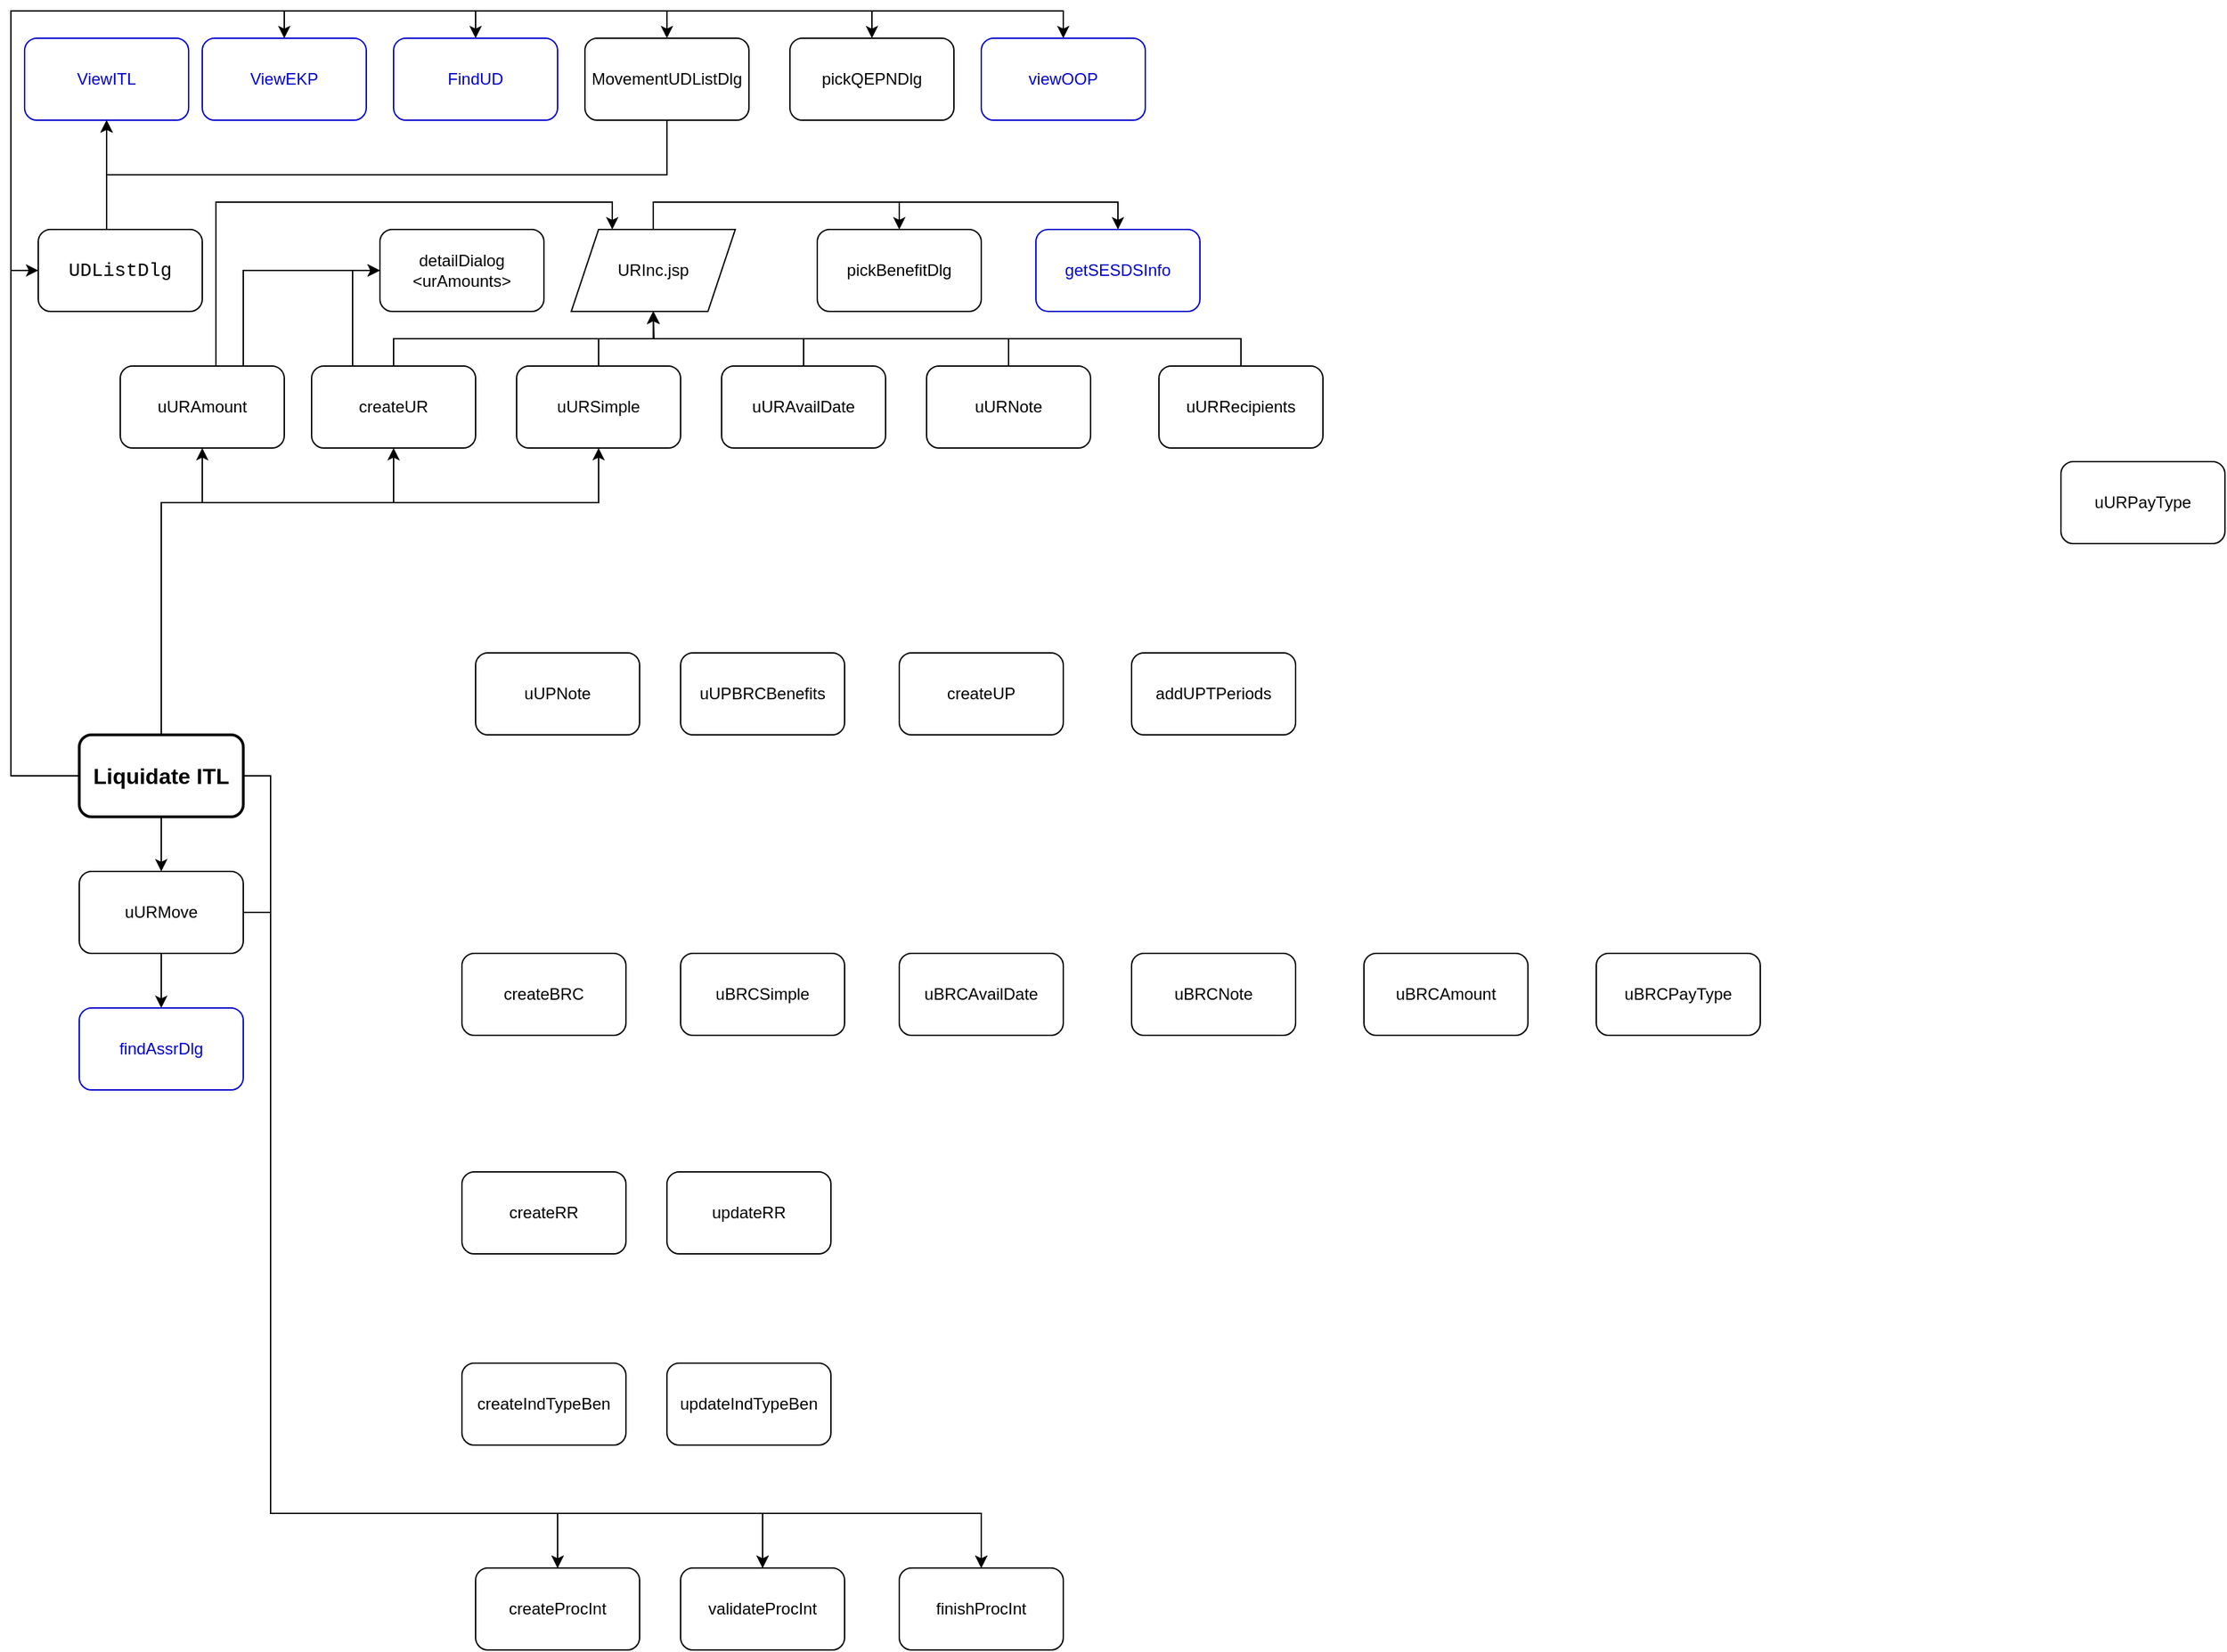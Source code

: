 <mxfile version="20.7.4" type="github">
  <diagram name="Page-1" id="ff44883e-f642-bcb2-894b-16b3d25a3f0b">
    <mxGraphModel dx="1687" dy="899" grid="1" gridSize="10" guides="1" tooltips="1" connect="1" arrows="1" fold="1" page="1" pageScale="1.5" pageWidth="1169" pageHeight="827" background="none" math="0" shadow="0">
      <root>
        <mxCell id="0" style=";html=1;" />
        <mxCell id="1" style=";html=1;" parent="0" />
        <mxCell id="CPEBWeiOF8M4rC8Qsgtd-8" style="edgeStyle=orthogonalEdgeStyle;rounded=0;orthogonalLoop=1;jettySize=auto;html=1;exitX=0;exitY=0.5;exitDx=0;exitDy=0;entryX=1;entryY=0.5;entryDx=0;entryDy=0;fontColor=#000000;" edge="1" parent="1" source="CPEBWeiOF8M4rC8Qsgtd-1" target="CPEBWeiOF8M4rC8Qsgtd-2">
          <mxGeometry relative="1" as="geometry">
            <Array as="points">
              <mxPoint x="10" y="580" />
              <mxPoint x="10" y="210" />
            </Array>
          </mxGeometry>
        </mxCell>
        <mxCell id="CPEBWeiOF8M4rC8Qsgtd-46" style="edgeStyle=orthogonalEdgeStyle;rounded=0;orthogonalLoop=1;jettySize=auto;html=1;entryX=0.5;entryY=0;entryDx=0;entryDy=0;fontColor=#000000;" edge="1" parent="1" source="CPEBWeiOF8M4rC8Qsgtd-1" target="CPEBWeiOF8M4rC8Qsgtd-6">
          <mxGeometry relative="1" as="geometry">
            <Array as="points">
              <mxPoint x="10" y="580" />
              <mxPoint x="10" y="20" />
              <mxPoint x="210" y="20" />
            </Array>
          </mxGeometry>
        </mxCell>
        <mxCell id="CPEBWeiOF8M4rC8Qsgtd-47" style="edgeStyle=orthogonalEdgeStyle;rounded=0;orthogonalLoop=1;jettySize=auto;html=1;entryX=0.5;entryY=0;entryDx=0;entryDy=0;fontColor=#000000;exitX=0;exitY=0.5;exitDx=0;exitDy=0;" edge="1" parent="1" source="CPEBWeiOF8M4rC8Qsgtd-1" target="CPEBWeiOF8M4rC8Qsgtd-4">
          <mxGeometry relative="1" as="geometry">
            <Array as="points">
              <mxPoint x="10" y="580" />
              <mxPoint x="10" y="20" />
              <mxPoint x="350" y="20" />
            </Array>
          </mxGeometry>
        </mxCell>
        <mxCell id="CPEBWeiOF8M4rC8Qsgtd-53" style="edgeStyle=orthogonalEdgeStyle;rounded=0;orthogonalLoop=1;jettySize=auto;html=1;entryX=0.5;entryY=0;entryDx=0;entryDy=0;fontColor=#000000;" edge="1" parent="1" source="CPEBWeiOF8M4rC8Qsgtd-1" target="CPEBWeiOF8M4rC8Qsgtd-5">
          <mxGeometry relative="1" as="geometry">
            <Array as="points">
              <mxPoint x="10" y="580" />
              <mxPoint x="10" y="20" />
              <mxPoint x="490" y="20" />
            </Array>
          </mxGeometry>
        </mxCell>
        <mxCell id="CPEBWeiOF8M4rC8Qsgtd-54" style="edgeStyle=orthogonalEdgeStyle;rounded=0;orthogonalLoop=1;jettySize=auto;html=1;entryX=0.5;entryY=0;entryDx=0;entryDy=0;fontColor=#000000;" edge="1" parent="1" source="CPEBWeiOF8M4rC8Qsgtd-1" target="CPEBWeiOF8M4rC8Qsgtd-11">
          <mxGeometry relative="1" as="geometry">
            <Array as="points">
              <mxPoint x="10" y="580" />
              <mxPoint x="10" y="20" />
              <mxPoint x="640" y="20" />
            </Array>
          </mxGeometry>
        </mxCell>
        <mxCell id="CPEBWeiOF8M4rC8Qsgtd-55" style="edgeStyle=orthogonalEdgeStyle;rounded=0;orthogonalLoop=1;jettySize=auto;html=1;entryX=0.5;entryY=0;entryDx=0;entryDy=0;fontColor=#0000CC;" edge="1" parent="1" source="CPEBWeiOF8M4rC8Qsgtd-1" target="CPEBWeiOF8M4rC8Qsgtd-13">
          <mxGeometry relative="1" as="geometry">
            <Array as="points">
              <mxPoint x="10" y="580" />
              <mxPoint x="10" y="20" />
              <mxPoint x="780" y="20" />
            </Array>
          </mxGeometry>
        </mxCell>
        <mxCell id="CPEBWeiOF8M4rC8Qsgtd-65" style="edgeStyle=orthogonalEdgeStyle;rounded=0;orthogonalLoop=1;jettySize=auto;html=1;entryX=0.5;entryY=1;entryDx=0;entryDy=0;fontColor=#0000CC;" edge="1" parent="1" source="CPEBWeiOF8M4rC8Qsgtd-1" target="CPEBWeiOF8M4rC8Qsgtd-14">
          <mxGeometry relative="1" as="geometry">
            <Array as="points">
              <mxPoint x="120" y="380" />
              <mxPoint x="290" y="380" />
            </Array>
          </mxGeometry>
        </mxCell>
        <mxCell id="CPEBWeiOF8M4rC8Qsgtd-66" style="edgeStyle=orthogonalEdgeStyle;rounded=0;orthogonalLoop=1;jettySize=auto;html=1;entryX=0.5;entryY=1;entryDx=0;entryDy=0;fontColor=#0000CC;" edge="1" parent="1" source="CPEBWeiOF8M4rC8Qsgtd-1" target="CPEBWeiOF8M4rC8Qsgtd-20">
          <mxGeometry relative="1" as="geometry">
            <Array as="points">
              <mxPoint x="120" y="380" />
              <mxPoint x="440" y="380" />
            </Array>
          </mxGeometry>
        </mxCell>
        <mxCell id="CPEBWeiOF8M4rC8Qsgtd-74" style="edgeStyle=orthogonalEdgeStyle;rounded=0;orthogonalLoop=1;jettySize=auto;html=1;fontColor=#0000CC;" edge="1" parent="1" source="CPEBWeiOF8M4rC8Qsgtd-1" target="CPEBWeiOF8M4rC8Qsgtd-23">
          <mxGeometry relative="1" as="geometry" />
        </mxCell>
        <mxCell id="CPEBWeiOF8M4rC8Qsgtd-79" style="edgeStyle=orthogonalEdgeStyle;rounded=0;orthogonalLoop=1;jettySize=auto;html=1;entryX=0.5;entryY=0;entryDx=0;entryDy=0;fontColor=#0000CC;" edge="1" parent="1" source="CPEBWeiOF8M4rC8Qsgtd-1" target="CPEBWeiOF8M4rC8Qsgtd-36">
          <mxGeometry relative="1" as="geometry">
            <Array as="points">
              <mxPoint x="200" y="580" />
              <mxPoint x="200" y="1120" />
              <mxPoint x="410" y="1120" />
            </Array>
          </mxGeometry>
        </mxCell>
        <mxCell id="CPEBWeiOF8M4rC8Qsgtd-80" style="edgeStyle=orthogonalEdgeStyle;rounded=0;orthogonalLoop=1;jettySize=auto;html=1;entryX=0.5;entryY=0;entryDx=0;entryDy=0;fontColor=#0000CC;" edge="1" parent="1" source="CPEBWeiOF8M4rC8Qsgtd-1" target="CPEBWeiOF8M4rC8Qsgtd-37">
          <mxGeometry relative="1" as="geometry">
            <Array as="points">
              <mxPoint x="200" y="580" />
              <mxPoint x="200" y="1120" />
              <mxPoint x="560" y="1120" />
            </Array>
          </mxGeometry>
        </mxCell>
        <mxCell id="CPEBWeiOF8M4rC8Qsgtd-81" style="edgeStyle=orthogonalEdgeStyle;rounded=0;orthogonalLoop=1;jettySize=auto;html=1;entryX=0.5;entryY=0;entryDx=0;entryDy=0;fontColor=#0000CC;" edge="1" parent="1" source="CPEBWeiOF8M4rC8Qsgtd-1" target="CPEBWeiOF8M4rC8Qsgtd-38">
          <mxGeometry relative="1" as="geometry">
            <Array as="points">
              <mxPoint x="200" y="580" />
              <mxPoint x="200" y="1120" />
              <mxPoint x="720" y="1120" />
            </Array>
          </mxGeometry>
        </mxCell>
        <mxCell id="CPEBWeiOF8M4rC8Qsgtd-82" style="edgeStyle=orthogonalEdgeStyle;rounded=0;orthogonalLoop=1;jettySize=auto;html=1;entryX=0.5;entryY=1;entryDx=0;entryDy=0;fontSize=16;fontColor=#0000CC;" edge="1" parent="1" source="CPEBWeiOF8M4rC8Qsgtd-1" target="CPEBWeiOF8M4rC8Qsgtd-24">
          <mxGeometry relative="1" as="geometry">
            <Array as="points">
              <mxPoint x="120" y="380" />
              <mxPoint x="150" y="380" />
            </Array>
          </mxGeometry>
        </mxCell>
        <mxCell id="CPEBWeiOF8M4rC8Qsgtd-1" value="Liquidate ITL" style="rounded=1;whiteSpace=wrap;html=1;fontStyle=1;fontSize=16;strokeWidth=2;" vertex="1" parent="1">
          <mxGeometry x="60" y="550" width="120" height="60" as="geometry" />
        </mxCell>
        <mxCell id="CPEBWeiOF8M4rC8Qsgtd-51" style="edgeStyle=orthogonalEdgeStyle;rounded=0;orthogonalLoop=1;jettySize=auto;html=1;entryX=0.5;entryY=1;entryDx=0;entryDy=0;fontColor=#000000;" edge="1" parent="1" source="CPEBWeiOF8M4rC8Qsgtd-2" target="CPEBWeiOF8M4rC8Qsgtd-39">
          <mxGeometry relative="1" as="geometry">
            <Array as="points">
              <mxPoint x="80" y="160" />
              <mxPoint x="80" y="160" />
            </Array>
          </mxGeometry>
        </mxCell>
        <mxCell id="CPEBWeiOF8M4rC8Qsgtd-2" value="&lt;font face=&quot;Consolas, Courier New, monospace&quot;&gt;&lt;span style=&quot;font-size: 14px;&quot;&gt;UDListDlg&lt;/span&gt;&lt;/font&gt;" style="rounded=1;whiteSpace=wrap;html=1;direction=west;" vertex="1" parent="1">
          <mxGeometry x="30" y="180" width="120" height="60" as="geometry" />
        </mxCell>
        <mxCell id="CPEBWeiOF8M4rC8Qsgtd-4" value="FindUD" style="rounded=1;whiteSpace=wrap;html=1;fontColor=#0000CC;strokeColor=#0000CC;" vertex="1" parent="1">
          <mxGeometry x="290" y="40" width="120" height="60" as="geometry" />
        </mxCell>
        <mxCell id="CPEBWeiOF8M4rC8Qsgtd-52" style="edgeStyle=orthogonalEdgeStyle;rounded=0;orthogonalLoop=1;jettySize=auto;html=1;fontColor=#000000;" edge="1" parent="1" source="CPEBWeiOF8M4rC8Qsgtd-5">
          <mxGeometry relative="1" as="geometry">
            <mxPoint x="80" y="100" as="targetPoint" />
            <Array as="points">
              <mxPoint x="490" y="140" />
              <mxPoint x="80" y="140" />
            </Array>
          </mxGeometry>
        </mxCell>
        <mxCell id="CPEBWeiOF8M4rC8Qsgtd-5" value="MovementUDListDlg" style="rounded=1;whiteSpace=wrap;html=1;fontColor=#000000;" vertex="1" parent="1">
          <mxGeometry x="430" y="40" width="120" height="60" as="geometry" />
        </mxCell>
        <mxCell id="CPEBWeiOF8M4rC8Qsgtd-6" value="ViewEKP" style="rounded=1;whiteSpace=wrap;html=1;fontColor=#0000CC;strokeColor=#0000CC;" vertex="1" parent="1">
          <mxGeometry x="150" y="40" width="120" height="60" as="geometry" />
        </mxCell>
        <mxCell id="CPEBWeiOF8M4rC8Qsgtd-11" value="pickQEPNDlg" style="rounded=1;whiteSpace=wrap;html=1;fontColor=#000000;" vertex="1" parent="1">
          <mxGeometry x="580" y="40" width="120" height="60" as="geometry" />
        </mxCell>
        <mxCell id="CPEBWeiOF8M4rC8Qsgtd-13" value="viewOOP" style="rounded=1;whiteSpace=wrap;html=1;fontColor=#0000CC;strokeColor=#0000CC;" vertex="1" parent="1">
          <mxGeometry x="720" y="40" width="120" height="60" as="geometry" />
        </mxCell>
        <mxCell id="CPEBWeiOF8M4rC8Qsgtd-60" style="edgeStyle=orthogonalEdgeStyle;rounded=0;orthogonalLoop=1;jettySize=auto;html=1;exitX=0.5;exitY=0;exitDx=0;exitDy=0;entryX=0.5;entryY=1;entryDx=0;entryDy=0;fontColor=#000000;" edge="1" parent="1" source="CPEBWeiOF8M4rC8Qsgtd-14" target="CPEBWeiOF8M4rC8Qsgtd-58">
          <mxGeometry relative="1" as="geometry" />
        </mxCell>
        <mxCell id="CPEBWeiOF8M4rC8Qsgtd-87" style="edgeStyle=orthogonalEdgeStyle;rounded=0;orthogonalLoop=1;jettySize=auto;html=1;exitX=0.25;exitY=0;exitDx=0;exitDy=0;entryX=0;entryY=0.5;entryDx=0;entryDy=0;fontSize=16;fontColor=#0000CC;" edge="1" parent="1" source="CPEBWeiOF8M4rC8Qsgtd-14" target="CPEBWeiOF8M4rC8Qsgtd-57">
          <mxGeometry relative="1" as="geometry" />
        </mxCell>
        <mxCell id="CPEBWeiOF8M4rC8Qsgtd-14" value="createUR" style="rounded=1;whiteSpace=wrap;html=1;fontColor=#000000;" vertex="1" parent="1">
          <mxGeometry x="230" y="280" width="120" height="60" as="geometry" />
        </mxCell>
        <mxCell id="CPEBWeiOF8M4rC8Qsgtd-15" value="createBRC" style="rounded=1;whiteSpace=wrap;html=1;fontColor=#000000;" vertex="1" parent="1">
          <mxGeometry x="340" y="710" width="120" height="60" as="geometry" />
        </mxCell>
        <mxCell id="CPEBWeiOF8M4rC8Qsgtd-16" value="createRR" style="rounded=1;whiteSpace=wrap;html=1;fontColor=#000000;" vertex="1" parent="1">
          <mxGeometry x="340" y="870" width="120" height="60" as="geometry" />
        </mxCell>
        <mxCell id="CPEBWeiOF8M4rC8Qsgtd-17" value="updateRR" style="rounded=1;whiteSpace=wrap;html=1;fontColor=#000000;" vertex="1" parent="1">
          <mxGeometry x="490" y="870" width="120" height="60" as="geometry" />
        </mxCell>
        <mxCell id="CPEBWeiOF8M4rC8Qsgtd-18" value="createIndTypeBen" style="rounded=1;whiteSpace=wrap;html=1;fontColor=#000000;" vertex="1" parent="1">
          <mxGeometry x="340" y="1010" width="120" height="60" as="geometry" />
        </mxCell>
        <mxCell id="CPEBWeiOF8M4rC8Qsgtd-19" value="updateIndTypeBen" style="rounded=1;whiteSpace=wrap;html=1;fontColor=#000000;" vertex="1" parent="1">
          <mxGeometry x="490" y="1010" width="120" height="60" as="geometry" />
        </mxCell>
        <mxCell id="CPEBWeiOF8M4rC8Qsgtd-67" style="edgeStyle=orthogonalEdgeStyle;rounded=0;orthogonalLoop=1;jettySize=auto;html=1;exitX=0.5;exitY=0;exitDx=0;exitDy=0;fontColor=#0000CC;" edge="1" parent="1" source="CPEBWeiOF8M4rC8Qsgtd-20">
          <mxGeometry relative="1" as="geometry">
            <mxPoint x="480" y="240" as="targetPoint" />
          </mxGeometry>
        </mxCell>
        <mxCell id="CPEBWeiOF8M4rC8Qsgtd-20" value="uURSimple" style="rounded=1;whiteSpace=wrap;html=1;fontColor=#000000;" vertex="1" parent="1">
          <mxGeometry x="380" y="280" width="120" height="60" as="geometry" />
        </mxCell>
        <mxCell id="CPEBWeiOF8M4rC8Qsgtd-69" style="edgeStyle=orthogonalEdgeStyle;rounded=0;orthogonalLoop=1;jettySize=auto;html=1;entryX=0.5;entryY=1;entryDx=0;entryDy=0;fontColor=#0000CC;" edge="1" parent="1" source="CPEBWeiOF8M4rC8Qsgtd-21" target="CPEBWeiOF8M4rC8Qsgtd-58">
          <mxGeometry relative="1" as="geometry" />
        </mxCell>
        <mxCell id="CPEBWeiOF8M4rC8Qsgtd-21" value="uURAvailDate" style="rounded=1;whiteSpace=wrap;html=1;fontColor=#000000;" vertex="1" parent="1">
          <mxGeometry x="530" y="280" width="120" height="60" as="geometry" />
        </mxCell>
        <mxCell id="CPEBWeiOF8M4rC8Qsgtd-70" style="edgeStyle=orthogonalEdgeStyle;rounded=0;orthogonalLoop=1;jettySize=auto;html=1;entryX=0.5;entryY=1;entryDx=0;entryDy=0;fontColor=#0000CC;" edge="1" parent="1" source="CPEBWeiOF8M4rC8Qsgtd-22" target="CPEBWeiOF8M4rC8Qsgtd-58">
          <mxGeometry relative="1" as="geometry">
            <Array as="points">
              <mxPoint x="740" y="260" />
              <mxPoint x="480" y="260" />
            </Array>
          </mxGeometry>
        </mxCell>
        <mxCell id="CPEBWeiOF8M4rC8Qsgtd-22" value="uURNote" style="rounded=1;whiteSpace=wrap;html=1;fontColor=#000000;" vertex="1" parent="1">
          <mxGeometry x="680" y="280" width="120" height="60" as="geometry" />
        </mxCell>
        <mxCell id="CPEBWeiOF8M4rC8Qsgtd-75" style="edgeStyle=orthogonalEdgeStyle;rounded=0;orthogonalLoop=1;jettySize=auto;html=1;entryX=0.5;entryY=0;entryDx=0;entryDy=0;fontColor=#0000CC;" edge="1" parent="1" source="CPEBWeiOF8M4rC8Qsgtd-23" target="CPEBWeiOF8M4rC8Qsgtd-72">
          <mxGeometry relative="1" as="geometry" />
        </mxCell>
        <mxCell id="CPEBWeiOF8M4rC8Qsgtd-76" style="edgeStyle=orthogonalEdgeStyle;rounded=0;orthogonalLoop=1;jettySize=auto;html=1;entryX=0.5;entryY=0;entryDx=0;entryDy=0;fontColor=#0000CC;" edge="1" parent="1" source="CPEBWeiOF8M4rC8Qsgtd-23" target="CPEBWeiOF8M4rC8Qsgtd-36">
          <mxGeometry relative="1" as="geometry">
            <Array as="points">
              <mxPoint x="200" y="680" />
              <mxPoint x="200" y="1120" />
              <mxPoint x="410" y="1120" />
            </Array>
          </mxGeometry>
        </mxCell>
        <mxCell id="CPEBWeiOF8M4rC8Qsgtd-77" style="edgeStyle=orthogonalEdgeStyle;rounded=0;orthogonalLoop=1;jettySize=auto;html=1;entryX=0.5;entryY=0;entryDx=0;entryDy=0;fontColor=#0000CC;" edge="1" parent="1" source="CPEBWeiOF8M4rC8Qsgtd-23" target="CPEBWeiOF8M4rC8Qsgtd-37">
          <mxGeometry relative="1" as="geometry">
            <Array as="points">
              <mxPoint x="200" y="680" />
              <mxPoint x="200" y="1120" />
              <mxPoint x="560" y="1120" />
            </Array>
          </mxGeometry>
        </mxCell>
        <mxCell id="CPEBWeiOF8M4rC8Qsgtd-78" style="edgeStyle=orthogonalEdgeStyle;rounded=0;orthogonalLoop=1;jettySize=auto;html=1;entryX=0.5;entryY=0;entryDx=0;entryDy=0;fontColor=#0000CC;" edge="1" parent="1" source="CPEBWeiOF8M4rC8Qsgtd-23" target="CPEBWeiOF8M4rC8Qsgtd-38">
          <mxGeometry relative="1" as="geometry">
            <Array as="points">
              <mxPoint x="200" y="680" />
              <mxPoint x="200" y="1120" />
              <mxPoint x="720" y="1120" />
            </Array>
          </mxGeometry>
        </mxCell>
        <mxCell id="CPEBWeiOF8M4rC8Qsgtd-23" value="uURMove" style="rounded=1;whiteSpace=wrap;html=1;fontColor=#000000;" vertex="1" parent="1">
          <mxGeometry x="60" y="650" width="120" height="60" as="geometry" />
        </mxCell>
        <mxCell id="CPEBWeiOF8M4rC8Qsgtd-84" style="edgeStyle=orthogonalEdgeStyle;rounded=0;orthogonalLoop=1;jettySize=auto;html=1;entryX=0;entryY=0.5;entryDx=0;entryDy=0;fontSize=16;fontColor=#0000CC;exitX=0.75;exitY=0;exitDx=0;exitDy=0;" edge="1" parent="1" source="CPEBWeiOF8M4rC8Qsgtd-24" target="CPEBWeiOF8M4rC8Qsgtd-57">
          <mxGeometry relative="1" as="geometry" />
        </mxCell>
        <mxCell id="CPEBWeiOF8M4rC8Qsgtd-88" style="edgeStyle=orthogonalEdgeStyle;rounded=0;orthogonalLoop=1;jettySize=auto;html=1;entryX=0.25;entryY=0;entryDx=0;entryDy=0;fontSize=16;fontColor=#0000CC;exitX=0.5;exitY=0;exitDx=0;exitDy=0;" edge="1" parent="1" source="CPEBWeiOF8M4rC8Qsgtd-24" target="CPEBWeiOF8M4rC8Qsgtd-58">
          <mxGeometry relative="1" as="geometry">
            <Array as="points">
              <mxPoint x="160" y="280" />
              <mxPoint x="160" y="160" />
              <mxPoint x="450" y="160" />
            </Array>
          </mxGeometry>
        </mxCell>
        <mxCell id="CPEBWeiOF8M4rC8Qsgtd-24" value="uURAmount" style="rounded=1;whiteSpace=wrap;html=1;fontColor=#000000;" vertex="1" parent="1">
          <mxGeometry x="90" y="280" width="120" height="60" as="geometry" />
        </mxCell>
        <mxCell id="CPEBWeiOF8M4rC8Qsgtd-89" style="edgeStyle=orthogonalEdgeStyle;rounded=0;orthogonalLoop=1;jettySize=auto;html=1;entryX=0.5;entryY=1;entryDx=0;entryDy=0;fontSize=16;fontColor=#0000CC;" edge="1" parent="1" source="CPEBWeiOF8M4rC8Qsgtd-25" target="CPEBWeiOF8M4rC8Qsgtd-58">
          <mxGeometry relative="1" as="geometry">
            <Array as="points">
              <mxPoint x="910" y="260" />
              <mxPoint x="480" y="260" />
            </Array>
          </mxGeometry>
        </mxCell>
        <mxCell id="CPEBWeiOF8M4rC8Qsgtd-25" value="uURRecipients" style="rounded=1;whiteSpace=wrap;html=1;fontColor=#000000;" vertex="1" parent="1">
          <mxGeometry x="850" y="280" width="120" height="60" as="geometry" />
        </mxCell>
        <mxCell id="CPEBWeiOF8M4rC8Qsgtd-26" value="uURPayType" style="rounded=1;whiteSpace=wrap;html=1;fontColor=#000000;" vertex="1" parent="1">
          <mxGeometry x="1510" y="350" width="120" height="60" as="geometry" />
        </mxCell>
        <mxCell id="CPEBWeiOF8M4rC8Qsgtd-27" value="uUPNote" style="rounded=1;whiteSpace=wrap;html=1;fontColor=#000000;" vertex="1" parent="1">
          <mxGeometry x="350" y="490" width="120" height="60" as="geometry" />
        </mxCell>
        <mxCell id="CPEBWeiOF8M4rC8Qsgtd-28" value="uUPBRCBenefits" style="rounded=1;whiteSpace=wrap;html=1;fontColor=#000000;" vertex="1" parent="1">
          <mxGeometry x="500" y="490" width="120" height="60" as="geometry" />
        </mxCell>
        <mxCell id="CPEBWeiOF8M4rC8Qsgtd-29" value="createUP" style="rounded=1;whiteSpace=wrap;html=1;fontColor=#000000;" vertex="1" parent="1">
          <mxGeometry x="660" y="490" width="120" height="60" as="geometry" />
        </mxCell>
        <mxCell id="CPEBWeiOF8M4rC8Qsgtd-30" value="addUPTPeriods" style="rounded=1;whiteSpace=wrap;html=1;fontColor=#000000;" vertex="1" parent="1">
          <mxGeometry x="830" y="490" width="120" height="60" as="geometry" />
        </mxCell>
        <mxCell id="CPEBWeiOF8M4rC8Qsgtd-31" value="uBRCSimple" style="rounded=1;whiteSpace=wrap;html=1;fontColor=#000000;" vertex="1" parent="1">
          <mxGeometry x="500" y="710" width="120" height="60" as="geometry" />
        </mxCell>
        <mxCell id="CPEBWeiOF8M4rC8Qsgtd-32" value="uBRCAvailDate" style="rounded=1;whiteSpace=wrap;html=1;fontColor=#000000;" vertex="1" parent="1">
          <mxGeometry x="660" y="710" width="120" height="60" as="geometry" />
        </mxCell>
        <mxCell id="CPEBWeiOF8M4rC8Qsgtd-33" value="uBRCNote" style="rounded=1;whiteSpace=wrap;html=1;fontColor=#000000;" vertex="1" parent="1">
          <mxGeometry x="830" y="710" width="120" height="60" as="geometry" />
        </mxCell>
        <mxCell id="CPEBWeiOF8M4rC8Qsgtd-34" value="uBRCAmount" style="rounded=1;whiteSpace=wrap;html=1;fontColor=#000000;" vertex="1" parent="1">
          <mxGeometry x="1000" y="710" width="120" height="60" as="geometry" />
        </mxCell>
        <mxCell id="CPEBWeiOF8M4rC8Qsgtd-35" value="uBRCPayType" style="rounded=1;whiteSpace=wrap;html=1;fontColor=#000000;" vertex="1" parent="1">
          <mxGeometry x="1170" y="710" width="120" height="60" as="geometry" />
        </mxCell>
        <mxCell id="CPEBWeiOF8M4rC8Qsgtd-36" value="createProcInt" style="rounded=1;whiteSpace=wrap;html=1;fontColor=#000000;" vertex="1" parent="1">
          <mxGeometry x="350" y="1160" width="120" height="60" as="geometry" />
        </mxCell>
        <mxCell id="CPEBWeiOF8M4rC8Qsgtd-37" value="validateProcInt" style="rounded=1;whiteSpace=wrap;html=1;fontColor=#000000;" vertex="1" parent="1">
          <mxGeometry x="500" y="1160" width="120" height="60" as="geometry" />
        </mxCell>
        <mxCell id="CPEBWeiOF8M4rC8Qsgtd-38" value="finishProcInt" style="rounded=1;whiteSpace=wrap;html=1;fontColor=#000000;" vertex="1" parent="1">
          <mxGeometry x="660" y="1160" width="120" height="60" as="geometry" />
        </mxCell>
        <mxCell id="CPEBWeiOF8M4rC8Qsgtd-39" value="ViewITL" style="rounded=1;whiteSpace=wrap;html=1;fontColor=#0000CC;strokeColor=#0000CC;" vertex="1" parent="1">
          <mxGeometry x="20" y="40" width="120" height="60" as="geometry" />
        </mxCell>
        <mxCell id="CPEBWeiOF8M4rC8Qsgtd-57" value="detailDialog&lt;br&gt;&amp;lt;urAmounts&amp;gt;" style="rounded=1;whiteSpace=wrap;html=1;fontColor=#000000;" vertex="1" parent="1">
          <mxGeometry x="280" y="180" width="120" height="60" as="geometry" />
        </mxCell>
        <mxCell id="CPEBWeiOF8M4rC8Qsgtd-63" style="edgeStyle=orthogonalEdgeStyle;rounded=0;orthogonalLoop=1;jettySize=auto;html=1;exitX=0.5;exitY=0;exitDx=0;exitDy=0;entryX=0.5;entryY=0;entryDx=0;entryDy=0;fontColor=#0000CC;" edge="1" parent="1" source="CPEBWeiOF8M4rC8Qsgtd-58" target="CPEBWeiOF8M4rC8Qsgtd-61">
          <mxGeometry relative="1" as="geometry" />
        </mxCell>
        <mxCell id="CPEBWeiOF8M4rC8Qsgtd-64" style="edgeStyle=orthogonalEdgeStyle;rounded=0;orthogonalLoop=1;jettySize=auto;html=1;entryX=0.5;entryY=0;entryDx=0;entryDy=0;fontColor=#0000CC;" edge="1" parent="1" source="CPEBWeiOF8M4rC8Qsgtd-58" target="CPEBWeiOF8M4rC8Qsgtd-62">
          <mxGeometry relative="1" as="geometry">
            <Array as="points">
              <mxPoint x="480" y="160" />
              <mxPoint x="820" y="160" />
            </Array>
          </mxGeometry>
        </mxCell>
        <mxCell id="CPEBWeiOF8M4rC8Qsgtd-58" value="URInc.jsp" style="shape=parallelogram;perimeter=parallelogramPerimeter;whiteSpace=wrap;html=1;fixedSize=1;strokeColor=#000000;fontColor=#000000;" vertex="1" parent="1">
          <mxGeometry x="420" y="180" width="120" height="60" as="geometry" />
        </mxCell>
        <mxCell id="CPEBWeiOF8M4rC8Qsgtd-61" value="pickBenefitDlg" style="rounded=1;whiteSpace=wrap;html=1;strokeColor=#000000;fontColor=#000000;" vertex="1" parent="1">
          <mxGeometry x="600" y="180" width="120" height="60" as="geometry" />
        </mxCell>
        <mxCell id="CPEBWeiOF8M4rC8Qsgtd-62" value="getSESDSInfo" style="rounded=1;whiteSpace=wrap;html=1;strokeColor=#0000CC;fontColor=#0000CC;" vertex="1" parent="1">
          <mxGeometry x="760" y="180" width="120" height="60" as="geometry" />
        </mxCell>
        <mxCell id="CPEBWeiOF8M4rC8Qsgtd-72" value="findAssrDlg" style="rounded=1;whiteSpace=wrap;html=1;strokeColor=#0000CC;fontColor=#0000CC;" vertex="1" parent="1">
          <mxGeometry x="60" y="750" width="120" height="60" as="geometry" />
        </mxCell>
      </root>
    </mxGraphModel>
  </diagram>
</mxfile>
